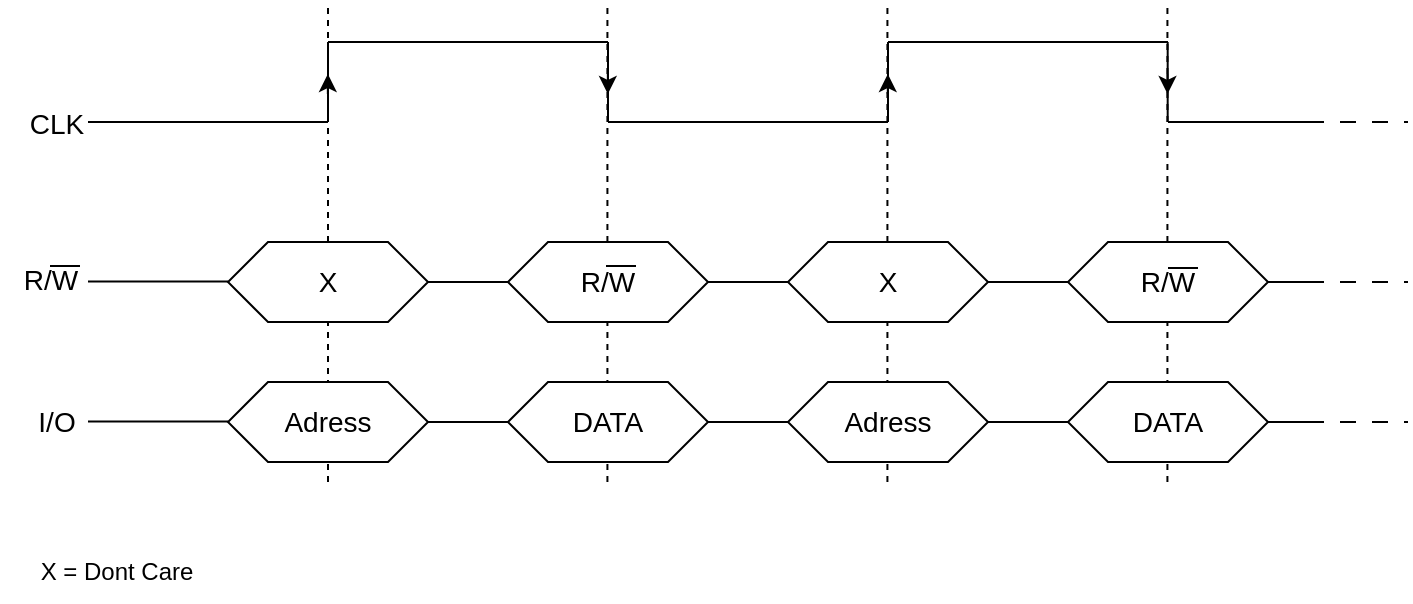 <mxfile version="24.7.17">
  <diagram name="Side-1" id="g5RyCuunzVJtl1v-Ngib">
    <mxGraphModel dx="1049" dy="552" grid="1" gridSize="10" guides="1" tooltips="1" connect="1" arrows="1" fold="1" page="1" pageScale="1" pageWidth="827" pageHeight="1169" math="0" shadow="0">
      <root>
        <mxCell id="0" />
        <mxCell id="1" parent="0" />
        <mxCell id="0aqooHVS6FVHF-5V4l5z-53" value="" style="endArrow=none;dashed=1;html=1;rounded=0;" edge="1" parent="1">
          <mxGeometry width="50" height="50" relative="1" as="geometry">
            <mxPoint x="459.71" y="420" as="sourcePoint" />
            <mxPoint x="459.71" y="180" as="targetPoint" />
          </mxGeometry>
        </mxCell>
        <mxCell id="0aqooHVS6FVHF-5V4l5z-54" value="" style="endArrow=none;dashed=1;html=1;rounded=0;" edge="1" parent="1">
          <mxGeometry width="50" height="50" relative="1" as="geometry">
            <mxPoint x="599.71" y="420" as="sourcePoint" />
            <mxPoint x="599.71" y="180" as="targetPoint" />
          </mxGeometry>
        </mxCell>
        <mxCell id="0aqooHVS6FVHF-5V4l5z-55" value="" style="endArrow=none;dashed=1;html=1;rounded=0;" edge="1" parent="1">
          <mxGeometry width="50" height="50" relative="1" as="geometry">
            <mxPoint x="739.71" y="420" as="sourcePoint" />
            <mxPoint x="739.71" y="180" as="targetPoint" />
          </mxGeometry>
        </mxCell>
        <mxCell id="0aqooHVS6FVHF-5V4l5z-52" value="" style="endArrow=none;dashed=1;html=1;rounded=0;" edge="1" parent="1">
          <mxGeometry width="50" height="50" relative="1" as="geometry">
            <mxPoint x="320" y="420" as="sourcePoint" />
            <mxPoint x="320" y="180" as="targetPoint" />
          </mxGeometry>
        </mxCell>
        <mxCell id="0aqooHVS6FVHF-5V4l5z-9" style="edgeStyle=orthogonalEdgeStyle;rounded=0;orthogonalLoop=1;jettySize=auto;html=1;exitX=1;exitY=0.5;exitDx=0;exitDy=0;entryX=0;entryY=0.5;entryDx=0;entryDy=0;endArrow=none;endFill=0;" edge="1" parent="1" source="0aqooHVS6FVHF-5V4l5z-1" target="0aqooHVS6FVHF-5V4l5z-8">
          <mxGeometry relative="1" as="geometry" />
        </mxCell>
        <mxCell id="0aqooHVS6FVHF-5V4l5z-1" value="X" style="shape=hexagon;perimeter=hexagonPerimeter2;whiteSpace=wrap;html=1;fixedSize=1;fontSize=14;" vertex="1" parent="1">
          <mxGeometry x="270" y="300" width="100" height="40" as="geometry" />
        </mxCell>
        <mxCell id="0aqooHVS6FVHF-5V4l5z-2" value="" style="endArrow=none;html=1;rounded=0;" edge="1" parent="1">
          <mxGeometry width="50" height="50" relative="1" as="geometry">
            <mxPoint x="200" y="240" as="sourcePoint" />
            <mxPoint x="320" y="240" as="targetPoint" />
          </mxGeometry>
        </mxCell>
        <mxCell id="0aqooHVS6FVHF-5V4l5z-3" value="" style="endArrow=none;html=1;rounded=0;" edge="1" parent="1">
          <mxGeometry width="50" height="50" relative="1" as="geometry">
            <mxPoint x="320" y="240" as="sourcePoint" />
            <mxPoint x="320" y="200" as="targetPoint" />
          </mxGeometry>
        </mxCell>
        <mxCell id="0aqooHVS6FVHF-5V4l5z-5" value="" style="endArrow=none;html=1;rounded=0;" edge="1" parent="1">
          <mxGeometry width="50" height="50" relative="1" as="geometry">
            <mxPoint x="320" y="200" as="sourcePoint" />
            <mxPoint x="460" y="200" as="targetPoint" />
          </mxGeometry>
        </mxCell>
        <mxCell id="0aqooHVS6FVHF-5V4l5z-6" value="" style="endArrow=none;html=1;rounded=0;" edge="1" parent="1">
          <mxGeometry width="50" height="50" relative="1" as="geometry">
            <mxPoint x="460" y="240" as="sourcePoint" />
            <mxPoint x="460" y="200" as="targetPoint" />
          </mxGeometry>
        </mxCell>
        <mxCell id="0aqooHVS6FVHF-5V4l5z-41" style="edgeStyle=orthogonalEdgeStyle;rounded=0;orthogonalLoop=1;jettySize=auto;html=1;entryX=0;entryY=0.5;entryDx=0;entryDy=0;endArrow=none;endFill=0;" edge="1" parent="1" source="0aqooHVS6FVHF-5V4l5z-8" target="0aqooHVS6FVHF-5V4l5z-27">
          <mxGeometry relative="1" as="geometry" />
        </mxCell>
        <mxCell id="0aqooHVS6FVHF-5V4l5z-8" value="R/W" style="shape=hexagon;perimeter=hexagonPerimeter2;whiteSpace=wrap;html=1;fixedSize=1;fontSize=14;" vertex="1" parent="1">
          <mxGeometry x="410" y="300" width="100" height="40" as="geometry" />
        </mxCell>
        <mxCell id="0aqooHVS6FVHF-5V4l5z-10" value="" style="endArrow=none;html=1;rounded=0;" edge="1" parent="1">
          <mxGeometry width="50" height="50" relative="1" as="geometry">
            <mxPoint x="459" y="312" as="sourcePoint" />
            <mxPoint x="474" y="312" as="targetPoint" />
            <Array as="points">
              <mxPoint x="469" y="312" />
            </Array>
          </mxGeometry>
        </mxCell>
        <mxCell id="0aqooHVS6FVHF-5V4l5z-13" style="edgeStyle=orthogonalEdgeStyle;rounded=0;orthogonalLoop=1;jettySize=auto;html=1;exitX=1;exitY=0.5;exitDx=0;exitDy=0;entryX=0;entryY=0.5;entryDx=0;entryDy=0;endArrow=none;endFill=0;" edge="1" parent="1" source="0aqooHVS6FVHF-5V4l5z-11" target="0aqooHVS6FVHF-5V4l5z-12">
          <mxGeometry relative="1" as="geometry" />
        </mxCell>
        <mxCell id="0aqooHVS6FVHF-5V4l5z-11" value="Adress" style="shape=hexagon;perimeter=hexagonPerimeter2;whiteSpace=wrap;html=1;fixedSize=1;fontSize=14;" vertex="1" parent="1">
          <mxGeometry x="270" y="370" width="100" height="40" as="geometry" />
        </mxCell>
        <mxCell id="0aqooHVS6FVHF-5V4l5z-45" style="edgeStyle=orthogonalEdgeStyle;rounded=0;orthogonalLoop=1;jettySize=auto;html=1;entryX=0;entryY=0.5;entryDx=0;entryDy=0;endArrow=none;endFill=0;" edge="1" parent="1" source="0aqooHVS6FVHF-5V4l5z-12" target="0aqooHVS6FVHF-5V4l5z-29">
          <mxGeometry relative="1" as="geometry" />
        </mxCell>
        <mxCell id="0aqooHVS6FVHF-5V4l5z-12" value="DATA" style="shape=hexagon;perimeter=hexagonPerimeter2;whiteSpace=wrap;html=1;fixedSize=1;fontSize=14;" vertex="1" parent="1">
          <mxGeometry x="410" y="370" width="100" height="40" as="geometry" />
        </mxCell>
        <mxCell id="0aqooHVS6FVHF-5V4l5z-14" value="R/W" style="text;html=1;align=center;verticalAlign=middle;resizable=0;points=[];autosize=1;strokeColor=none;fillColor=none;fontSize=14;" vertex="1" parent="1">
          <mxGeometry x="156" y="304" width="50" height="30" as="geometry" />
        </mxCell>
        <mxCell id="0aqooHVS6FVHF-5V4l5z-15" value="" style="endArrow=none;html=1;rounded=0;" edge="1" parent="1">
          <mxGeometry width="50" height="50" relative="1" as="geometry">
            <mxPoint x="181" y="312" as="sourcePoint" />
            <mxPoint x="196" y="312" as="targetPoint" />
          </mxGeometry>
        </mxCell>
        <mxCell id="0aqooHVS6FVHF-5V4l5z-18" style="edgeStyle=orthogonalEdgeStyle;rounded=0;orthogonalLoop=1;jettySize=auto;html=1;exitX=1;exitY=0.5;exitDx=0;exitDy=0;endArrow=none;endFill=0;" edge="1" parent="1">
          <mxGeometry relative="1" as="geometry">
            <mxPoint x="200" y="319.8" as="sourcePoint" />
            <mxPoint x="270" y="319.8" as="targetPoint" />
          </mxGeometry>
        </mxCell>
        <mxCell id="0aqooHVS6FVHF-5V4l5z-19" style="edgeStyle=orthogonalEdgeStyle;rounded=0;orthogonalLoop=1;jettySize=auto;html=1;exitX=1;exitY=0.5;exitDx=0;exitDy=0;endArrow=none;endFill=0;" edge="1" parent="1">
          <mxGeometry relative="1" as="geometry">
            <mxPoint x="200" y="389.8" as="sourcePoint" />
            <mxPoint x="270" y="389.8" as="targetPoint" />
          </mxGeometry>
        </mxCell>
        <mxCell id="0aqooHVS6FVHF-5V4l5z-20" value="CLK" style="text;html=1;align=center;verticalAlign=middle;resizable=0;points=[];autosize=1;strokeColor=none;fillColor=none;fontSize=14;" vertex="1" parent="1">
          <mxGeometry x="159" y="226" width="50" height="30" as="geometry" />
        </mxCell>
        <mxCell id="0aqooHVS6FVHF-5V4l5z-21" value="I/O" style="text;html=1;align=center;verticalAlign=middle;resizable=0;points=[];autosize=1;strokeColor=none;fillColor=none;fontSize=14;" vertex="1" parent="1">
          <mxGeometry x="164" y="375" width="40" height="30" as="geometry" />
        </mxCell>
        <mxCell id="0aqooHVS6FVHF-5V4l5z-24" value="" style="endArrow=none;html=1;rounded=0;" edge="1" parent="1">
          <mxGeometry width="50" height="50" relative="1" as="geometry">
            <mxPoint x="600" y="240" as="sourcePoint" />
            <mxPoint x="600" y="200" as="targetPoint" />
          </mxGeometry>
        </mxCell>
        <mxCell id="0aqooHVS6FVHF-5V4l5z-25" value="" style="endArrow=classic;html=1;rounded=0;" edge="1" parent="1">
          <mxGeometry width="50" height="50" relative="1" as="geometry">
            <mxPoint x="319.92" y="226" as="sourcePoint" />
            <mxPoint x="319.92" y="216" as="targetPoint" />
          </mxGeometry>
        </mxCell>
        <mxCell id="0aqooHVS6FVHF-5V4l5z-26" value="" style="endArrow=classic;html=1;rounded=0;" edge="1" parent="1">
          <mxGeometry width="50" height="50" relative="1" as="geometry">
            <mxPoint x="459.92" y="216" as="sourcePoint" />
            <mxPoint x="459.92" y="226" as="targetPoint" />
          </mxGeometry>
        </mxCell>
        <mxCell id="0aqooHVS6FVHF-5V4l5z-42" style="edgeStyle=orthogonalEdgeStyle;rounded=0;orthogonalLoop=1;jettySize=auto;html=1;exitX=1;exitY=0.5;exitDx=0;exitDy=0;entryX=0;entryY=0.5;entryDx=0;entryDy=0;endArrow=none;endFill=0;" edge="1" parent="1" source="0aqooHVS6FVHF-5V4l5z-27" target="0aqooHVS6FVHF-5V4l5z-28">
          <mxGeometry relative="1" as="geometry" />
        </mxCell>
        <mxCell id="0aqooHVS6FVHF-5V4l5z-27" value="X" style="shape=hexagon;perimeter=hexagonPerimeter2;whiteSpace=wrap;html=1;fixedSize=1;fontSize=14;" vertex="1" parent="1">
          <mxGeometry x="550" y="300" width="100" height="40" as="geometry" />
        </mxCell>
        <mxCell id="0aqooHVS6FVHF-5V4l5z-43" style="edgeStyle=orthogonalEdgeStyle;rounded=0;orthogonalLoop=1;jettySize=auto;html=1;exitX=1;exitY=0.5;exitDx=0;exitDy=0;endArrow=none;endFill=0;" edge="1" parent="1" source="0aqooHVS6FVHF-5V4l5z-28">
          <mxGeometry relative="1" as="geometry">
            <mxPoint x="810" y="319.935" as="targetPoint" />
          </mxGeometry>
        </mxCell>
        <mxCell id="0aqooHVS6FVHF-5V4l5z-28" value="R/W" style="shape=hexagon;perimeter=hexagonPerimeter2;whiteSpace=wrap;html=1;fixedSize=1;fontSize=14;" vertex="1" parent="1">
          <mxGeometry x="690" y="300" width="100" height="40" as="geometry" />
        </mxCell>
        <mxCell id="0aqooHVS6FVHF-5V4l5z-48" style="edgeStyle=orthogonalEdgeStyle;rounded=0;orthogonalLoop=1;jettySize=auto;html=1;entryX=0;entryY=0.5;entryDx=0;entryDy=0;endArrow=none;endFill=0;" edge="1" parent="1" source="0aqooHVS6FVHF-5V4l5z-29" target="0aqooHVS6FVHF-5V4l5z-30">
          <mxGeometry relative="1" as="geometry" />
        </mxCell>
        <mxCell id="0aqooHVS6FVHF-5V4l5z-29" value="Adress" style="shape=hexagon;perimeter=hexagonPerimeter2;whiteSpace=wrap;html=1;fixedSize=1;fontSize=14;" vertex="1" parent="1">
          <mxGeometry x="550" y="370" width="100" height="40" as="geometry" />
        </mxCell>
        <mxCell id="0aqooHVS6FVHF-5V4l5z-44" style="edgeStyle=orthogonalEdgeStyle;rounded=0;orthogonalLoop=1;jettySize=auto;html=1;endArrow=none;endFill=0;" edge="1" parent="1" source="0aqooHVS6FVHF-5V4l5z-30">
          <mxGeometry relative="1" as="geometry">
            <mxPoint x="810" y="390" as="targetPoint" />
          </mxGeometry>
        </mxCell>
        <mxCell id="0aqooHVS6FVHF-5V4l5z-30" value="DATA" style="shape=hexagon;perimeter=hexagonPerimeter2;whiteSpace=wrap;html=1;fixedSize=1;fontSize=14;" vertex="1" parent="1">
          <mxGeometry x="690" y="370" width="100" height="40" as="geometry" />
        </mxCell>
        <mxCell id="0aqooHVS6FVHF-5V4l5z-31" value="" style="endArrow=none;html=1;rounded=0;" edge="1" parent="1">
          <mxGeometry width="50" height="50" relative="1" as="geometry">
            <mxPoint x="600" y="200" as="sourcePoint" />
            <mxPoint x="740" y="200" as="targetPoint" />
          </mxGeometry>
        </mxCell>
        <mxCell id="0aqooHVS6FVHF-5V4l5z-32" value="" style="endArrow=none;html=1;rounded=0;" edge="1" parent="1">
          <mxGeometry width="50" height="50" relative="1" as="geometry">
            <mxPoint x="739.84" y="240" as="sourcePoint" />
            <mxPoint x="739.84" y="200" as="targetPoint" />
          </mxGeometry>
        </mxCell>
        <mxCell id="0aqooHVS6FVHF-5V4l5z-33" value="" style="endArrow=classic;html=1;rounded=0;" edge="1" parent="1">
          <mxGeometry width="50" height="50" relative="1" as="geometry">
            <mxPoint x="739.76" y="216" as="sourcePoint" />
            <mxPoint x="739.76" y="226" as="targetPoint" />
          </mxGeometry>
        </mxCell>
        <mxCell id="0aqooHVS6FVHF-5V4l5z-35" value="" style="endArrow=none;html=1;rounded=0;" edge="1" parent="1">
          <mxGeometry width="50" height="50" relative="1" as="geometry">
            <mxPoint x="460" y="240" as="sourcePoint" />
            <mxPoint x="600" y="240" as="targetPoint" />
          </mxGeometry>
        </mxCell>
        <mxCell id="0aqooHVS6FVHF-5V4l5z-36" value="" style="endArrow=none;html=1;rounded=0;" edge="1" parent="1">
          <mxGeometry width="50" height="50" relative="1" as="geometry">
            <mxPoint x="740" y="240" as="sourcePoint" />
            <mxPoint x="810" y="240" as="targetPoint" />
          </mxGeometry>
        </mxCell>
        <mxCell id="0aqooHVS6FVHF-5V4l5z-51" value="" style="endArrow=classic;html=1;rounded=0;" edge="1" parent="1">
          <mxGeometry width="50" height="50" relative="1" as="geometry">
            <mxPoint x="599.9" y="226" as="sourcePoint" />
            <mxPoint x="599.9" y="216" as="targetPoint" />
          </mxGeometry>
        </mxCell>
        <mxCell id="0aqooHVS6FVHF-5V4l5z-56" value="X = Dont Care" style="text;html=1;align=center;verticalAlign=middle;resizable=0;points=[];autosize=1;strokeColor=none;fillColor=none;" vertex="1" parent="1">
          <mxGeometry x="164" y="450" width="100" height="30" as="geometry" />
        </mxCell>
        <mxCell id="0aqooHVS6FVHF-5V4l5z-62" value="" style="endArrow=none;html=1;rounded=0;" edge="1" parent="1">
          <mxGeometry width="50" height="50" relative="1" as="geometry">
            <mxPoint x="740" y="313" as="sourcePoint" />
            <mxPoint x="755" y="313" as="targetPoint" />
            <Array as="points">
              <mxPoint x="750" y="313" />
            </Array>
          </mxGeometry>
        </mxCell>
        <mxCell id="0aqooHVS6FVHF-5V4l5z-66" value="" style="endArrow=none;html=1;rounded=0;dashed=1;dashPattern=8 8;" edge="1" parent="1">
          <mxGeometry width="50" height="50" relative="1" as="geometry">
            <mxPoint x="810" y="240" as="sourcePoint" />
            <mxPoint x="860" y="240" as="targetPoint" />
          </mxGeometry>
        </mxCell>
        <mxCell id="0aqooHVS6FVHF-5V4l5z-67" value="" style="endArrow=none;html=1;rounded=0;dashed=1;dashPattern=8 8;" edge="1" parent="1">
          <mxGeometry width="50" height="50" relative="1" as="geometry">
            <mxPoint x="810" y="320" as="sourcePoint" />
            <mxPoint x="860" y="320" as="targetPoint" />
          </mxGeometry>
        </mxCell>
        <mxCell id="0aqooHVS6FVHF-5V4l5z-68" value="" style="endArrow=none;html=1;rounded=0;dashed=1;dashPattern=8 8;" edge="1" parent="1">
          <mxGeometry width="50" height="50" relative="1" as="geometry">
            <mxPoint x="810" y="390" as="sourcePoint" />
            <mxPoint x="860" y="390" as="targetPoint" />
          </mxGeometry>
        </mxCell>
      </root>
    </mxGraphModel>
  </diagram>
</mxfile>
